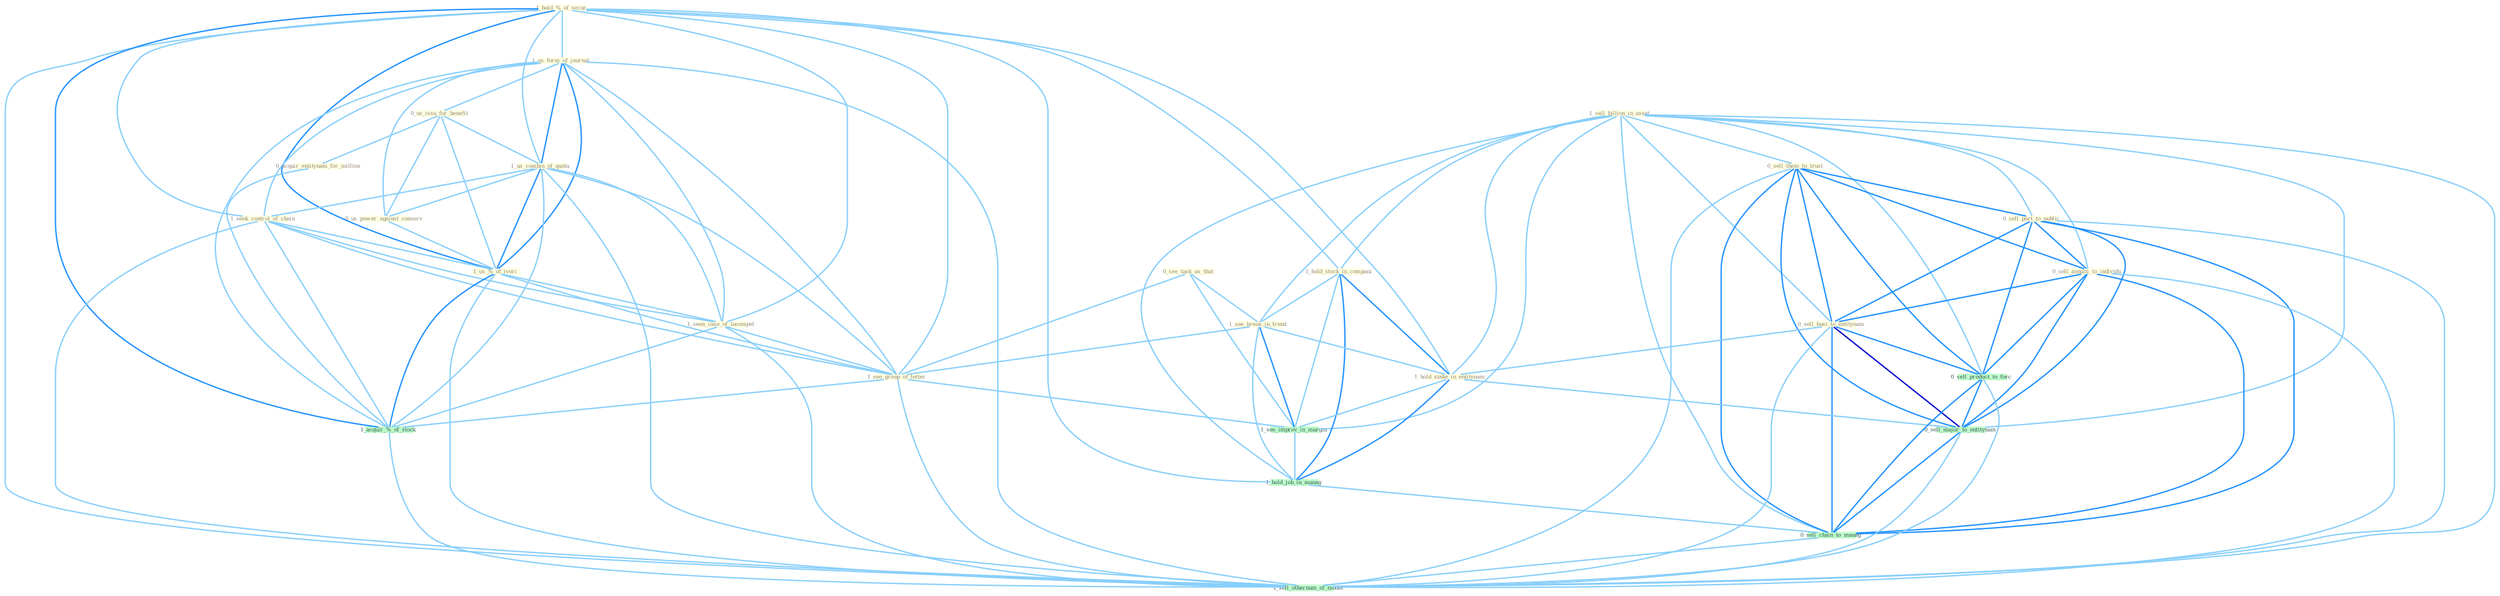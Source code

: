 Graph G{ 
    node
    [shape=polygon,style=filled,width=.5,height=.06,color="#BDFCC9",fixedsize=true,fontsize=4,
    fontcolor="#2f4f4f"];
    {node
    [color="#ffffe0", fontcolor="#8b7d6b"] "1_sell_billion_in_asset " "1_hold_%_of_secur " "1_hold_stock_in_compani " "1_us_form_of_journal " "0_sell_them_to_trust " "0_see_task_as_that " "1_see_break_in_trend " "0_sell_part_to_public " "0_us_issu_for_benefit " "1_us_combin_of_quota " "1_seek_control_of_chain " "0_sell_annuiti_to_individu " "0_us_power_against_conserv " "0_sell_busi_to_entitynam " "1_us_%_of_ivori " "0_acquir_entitynam_for_million " "1_seen_case_of_incompet " "1_see_group_of_letter " "1_hold_stake_in_entitynam "}
{node [color="#fff0f5", fontcolor="#b22222"]}
edge [color="#B0E2FF"];

	"1_sell_billion_in_asset " -- "1_hold_stock_in_compani " [w="1", color="#87cefa" ];
	"1_sell_billion_in_asset " -- "0_sell_them_to_trust " [w="1", color="#87cefa" ];
	"1_sell_billion_in_asset " -- "1_see_break_in_trend " [w="1", color="#87cefa" ];
	"1_sell_billion_in_asset " -- "0_sell_part_to_public " [w="1", color="#87cefa" ];
	"1_sell_billion_in_asset " -- "0_sell_annuiti_to_individu " [w="1", color="#87cefa" ];
	"1_sell_billion_in_asset " -- "0_sell_busi_to_entitynam " [w="1", color="#87cefa" ];
	"1_sell_billion_in_asset " -- "1_hold_stake_in_entitynam " [w="1", color="#87cefa" ];
	"1_sell_billion_in_asset " -- "1_see_improv_in_margin " [w="1", color="#87cefa" ];
	"1_sell_billion_in_asset " -- "1_hold_job_in_manag " [w="1", color="#87cefa" ];
	"1_sell_billion_in_asset " -- "0_sell_product_to_forc " [w="1", color="#87cefa" ];
	"1_sell_billion_in_asset " -- "0_sell_major_to_entitynam " [w="1", color="#87cefa" ];
	"1_sell_billion_in_asset " -- "0_sell_chain_to_manag " [w="1", color="#87cefa" ];
	"1_sell_billion_in_asset " -- "1_sell_othernum_of_model " [w="1", color="#87cefa" ];
	"1_hold_%_of_secur " -- "1_hold_stock_in_compani " [w="1", color="#87cefa" ];
	"1_hold_%_of_secur " -- "1_us_form_of_journal " [w="1", color="#87cefa" ];
	"1_hold_%_of_secur " -- "1_us_combin_of_quota " [w="1", color="#87cefa" ];
	"1_hold_%_of_secur " -- "1_seek_control_of_chain " [w="1", color="#87cefa" ];
	"1_hold_%_of_secur " -- "1_us_%_of_ivori " [w="2", color="#1e90ff" , len=0.8];
	"1_hold_%_of_secur " -- "1_seen_case_of_incompet " [w="1", color="#87cefa" ];
	"1_hold_%_of_secur " -- "1_see_group_of_letter " [w="1", color="#87cefa" ];
	"1_hold_%_of_secur " -- "1_hold_stake_in_entitynam " [w="1", color="#87cefa" ];
	"1_hold_%_of_secur " -- "1_acquir_%_of_stock " [w="2", color="#1e90ff" , len=0.8];
	"1_hold_%_of_secur " -- "1_hold_job_in_manag " [w="1", color="#87cefa" ];
	"1_hold_%_of_secur " -- "1_sell_othernum_of_model " [w="1", color="#87cefa" ];
	"1_hold_stock_in_compani " -- "1_see_break_in_trend " [w="1", color="#87cefa" ];
	"1_hold_stock_in_compani " -- "1_hold_stake_in_entitynam " [w="2", color="#1e90ff" , len=0.8];
	"1_hold_stock_in_compani " -- "1_see_improv_in_margin " [w="1", color="#87cefa" ];
	"1_hold_stock_in_compani " -- "1_hold_job_in_manag " [w="2", color="#1e90ff" , len=0.8];
	"1_us_form_of_journal " -- "0_us_issu_for_benefit " [w="1", color="#87cefa" ];
	"1_us_form_of_journal " -- "1_us_combin_of_quota " [w="2", color="#1e90ff" , len=0.8];
	"1_us_form_of_journal " -- "1_seek_control_of_chain " [w="1", color="#87cefa" ];
	"1_us_form_of_journal " -- "0_us_power_against_conserv " [w="1", color="#87cefa" ];
	"1_us_form_of_journal " -- "1_us_%_of_ivori " [w="2", color="#1e90ff" , len=0.8];
	"1_us_form_of_journal " -- "1_seen_case_of_incompet " [w="1", color="#87cefa" ];
	"1_us_form_of_journal " -- "1_see_group_of_letter " [w="1", color="#87cefa" ];
	"1_us_form_of_journal " -- "1_acquir_%_of_stock " [w="1", color="#87cefa" ];
	"1_us_form_of_journal " -- "1_sell_othernum_of_model " [w="1", color="#87cefa" ];
	"0_sell_them_to_trust " -- "0_sell_part_to_public " [w="2", color="#1e90ff" , len=0.8];
	"0_sell_them_to_trust " -- "0_sell_annuiti_to_individu " [w="2", color="#1e90ff" , len=0.8];
	"0_sell_them_to_trust " -- "0_sell_busi_to_entitynam " [w="2", color="#1e90ff" , len=0.8];
	"0_sell_them_to_trust " -- "0_sell_product_to_forc " [w="2", color="#1e90ff" , len=0.8];
	"0_sell_them_to_trust " -- "0_sell_major_to_entitynam " [w="2", color="#1e90ff" , len=0.8];
	"0_sell_them_to_trust " -- "0_sell_chain_to_manag " [w="2", color="#1e90ff" , len=0.8];
	"0_sell_them_to_trust " -- "1_sell_othernum_of_model " [w="1", color="#87cefa" ];
	"0_see_task_as_that " -- "1_see_break_in_trend " [w="1", color="#87cefa" ];
	"0_see_task_as_that " -- "1_see_group_of_letter " [w="1", color="#87cefa" ];
	"0_see_task_as_that " -- "1_see_improv_in_margin " [w="1", color="#87cefa" ];
	"1_see_break_in_trend " -- "1_see_group_of_letter " [w="1", color="#87cefa" ];
	"1_see_break_in_trend " -- "1_hold_stake_in_entitynam " [w="1", color="#87cefa" ];
	"1_see_break_in_trend " -- "1_see_improv_in_margin " [w="2", color="#1e90ff" , len=0.8];
	"1_see_break_in_trend " -- "1_hold_job_in_manag " [w="1", color="#87cefa" ];
	"0_sell_part_to_public " -- "0_sell_annuiti_to_individu " [w="2", color="#1e90ff" , len=0.8];
	"0_sell_part_to_public " -- "0_sell_busi_to_entitynam " [w="2", color="#1e90ff" , len=0.8];
	"0_sell_part_to_public " -- "0_sell_product_to_forc " [w="2", color="#1e90ff" , len=0.8];
	"0_sell_part_to_public " -- "0_sell_major_to_entitynam " [w="2", color="#1e90ff" , len=0.8];
	"0_sell_part_to_public " -- "0_sell_chain_to_manag " [w="2", color="#1e90ff" , len=0.8];
	"0_sell_part_to_public " -- "1_sell_othernum_of_model " [w="1", color="#87cefa" ];
	"0_us_issu_for_benefit " -- "1_us_combin_of_quota " [w="1", color="#87cefa" ];
	"0_us_issu_for_benefit " -- "0_us_power_against_conserv " [w="1", color="#87cefa" ];
	"0_us_issu_for_benefit " -- "1_us_%_of_ivori " [w="1", color="#87cefa" ];
	"0_us_issu_for_benefit " -- "0_acquir_entitynam_for_million " [w="1", color="#87cefa" ];
	"1_us_combin_of_quota " -- "1_seek_control_of_chain " [w="1", color="#87cefa" ];
	"1_us_combin_of_quota " -- "0_us_power_against_conserv " [w="1", color="#87cefa" ];
	"1_us_combin_of_quota " -- "1_us_%_of_ivori " [w="2", color="#1e90ff" , len=0.8];
	"1_us_combin_of_quota " -- "1_seen_case_of_incompet " [w="1", color="#87cefa" ];
	"1_us_combin_of_quota " -- "1_see_group_of_letter " [w="1", color="#87cefa" ];
	"1_us_combin_of_quota " -- "1_acquir_%_of_stock " [w="1", color="#87cefa" ];
	"1_us_combin_of_quota " -- "1_sell_othernum_of_model " [w="1", color="#87cefa" ];
	"1_seek_control_of_chain " -- "1_us_%_of_ivori " [w="1", color="#87cefa" ];
	"1_seek_control_of_chain " -- "1_seen_case_of_incompet " [w="1", color="#87cefa" ];
	"1_seek_control_of_chain " -- "1_see_group_of_letter " [w="1", color="#87cefa" ];
	"1_seek_control_of_chain " -- "1_acquir_%_of_stock " [w="1", color="#87cefa" ];
	"1_seek_control_of_chain " -- "1_sell_othernum_of_model " [w="1", color="#87cefa" ];
	"0_sell_annuiti_to_individu " -- "0_sell_busi_to_entitynam " [w="2", color="#1e90ff" , len=0.8];
	"0_sell_annuiti_to_individu " -- "0_sell_product_to_forc " [w="2", color="#1e90ff" , len=0.8];
	"0_sell_annuiti_to_individu " -- "0_sell_major_to_entitynam " [w="2", color="#1e90ff" , len=0.8];
	"0_sell_annuiti_to_individu " -- "0_sell_chain_to_manag " [w="2", color="#1e90ff" , len=0.8];
	"0_sell_annuiti_to_individu " -- "1_sell_othernum_of_model " [w="1", color="#87cefa" ];
	"0_us_power_against_conserv " -- "1_us_%_of_ivori " [w="1", color="#87cefa" ];
	"0_sell_busi_to_entitynam " -- "1_hold_stake_in_entitynam " [w="1", color="#87cefa" ];
	"0_sell_busi_to_entitynam " -- "0_sell_product_to_forc " [w="2", color="#1e90ff" , len=0.8];
	"0_sell_busi_to_entitynam " -- "0_sell_major_to_entitynam " [w="3", color="#0000cd" , len=0.6];
	"0_sell_busi_to_entitynam " -- "0_sell_chain_to_manag " [w="2", color="#1e90ff" , len=0.8];
	"0_sell_busi_to_entitynam " -- "1_sell_othernum_of_model " [w="1", color="#87cefa" ];
	"1_us_%_of_ivori " -- "1_seen_case_of_incompet " [w="1", color="#87cefa" ];
	"1_us_%_of_ivori " -- "1_see_group_of_letter " [w="1", color="#87cefa" ];
	"1_us_%_of_ivori " -- "1_acquir_%_of_stock " [w="2", color="#1e90ff" , len=0.8];
	"1_us_%_of_ivori " -- "1_sell_othernum_of_model " [w="1", color="#87cefa" ];
	"0_acquir_entitynam_for_million " -- "1_acquir_%_of_stock " [w="1", color="#87cefa" ];
	"1_seen_case_of_incompet " -- "1_see_group_of_letter " [w="1", color="#87cefa" ];
	"1_seen_case_of_incompet " -- "1_acquir_%_of_stock " [w="1", color="#87cefa" ];
	"1_seen_case_of_incompet " -- "1_sell_othernum_of_model " [w="1", color="#87cefa" ];
	"1_see_group_of_letter " -- "1_see_improv_in_margin " [w="1", color="#87cefa" ];
	"1_see_group_of_letter " -- "1_acquir_%_of_stock " [w="1", color="#87cefa" ];
	"1_see_group_of_letter " -- "1_sell_othernum_of_model " [w="1", color="#87cefa" ];
	"1_hold_stake_in_entitynam " -- "1_see_improv_in_margin " [w="1", color="#87cefa" ];
	"1_hold_stake_in_entitynam " -- "1_hold_job_in_manag " [w="2", color="#1e90ff" , len=0.8];
	"1_hold_stake_in_entitynam " -- "0_sell_major_to_entitynam " [w="1", color="#87cefa" ];
	"1_see_improv_in_margin " -- "1_hold_job_in_manag " [w="1", color="#87cefa" ];
	"1_acquir_%_of_stock " -- "1_sell_othernum_of_model " [w="1", color="#87cefa" ];
	"1_hold_job_in_manag " -- "0_sell_chain_to_manag " [w="1", color="#87cefa" ];
	"0_sell_product_to_forc " -- "0_sell_major_to_entitynam " [w="2", color="#1e90ff" , len=0.8];
	"0_sell_product_to_forc " -- "0_sell_chain_to_manag " [w="2", color="#1e90ff" , len=0.8];
	"0_sell_product_to_forc " -- "1_sell_othernum_of_model " [w="1", color="#87cefa" ];
	"0_sell_major_to_entitynam " -- "0_sell_chain_to_manag " [w="2", color="#1e90ff" , len=0.8];
	"0_sell_major_to_entitynam " -- "1_sell_othernum_of_model " [w="1", color="#87cefa" ];
	"0_sell_chain_to_manag " -- "1_sell_othernum_of_model " [w="1", color="#87cefa" ];
}